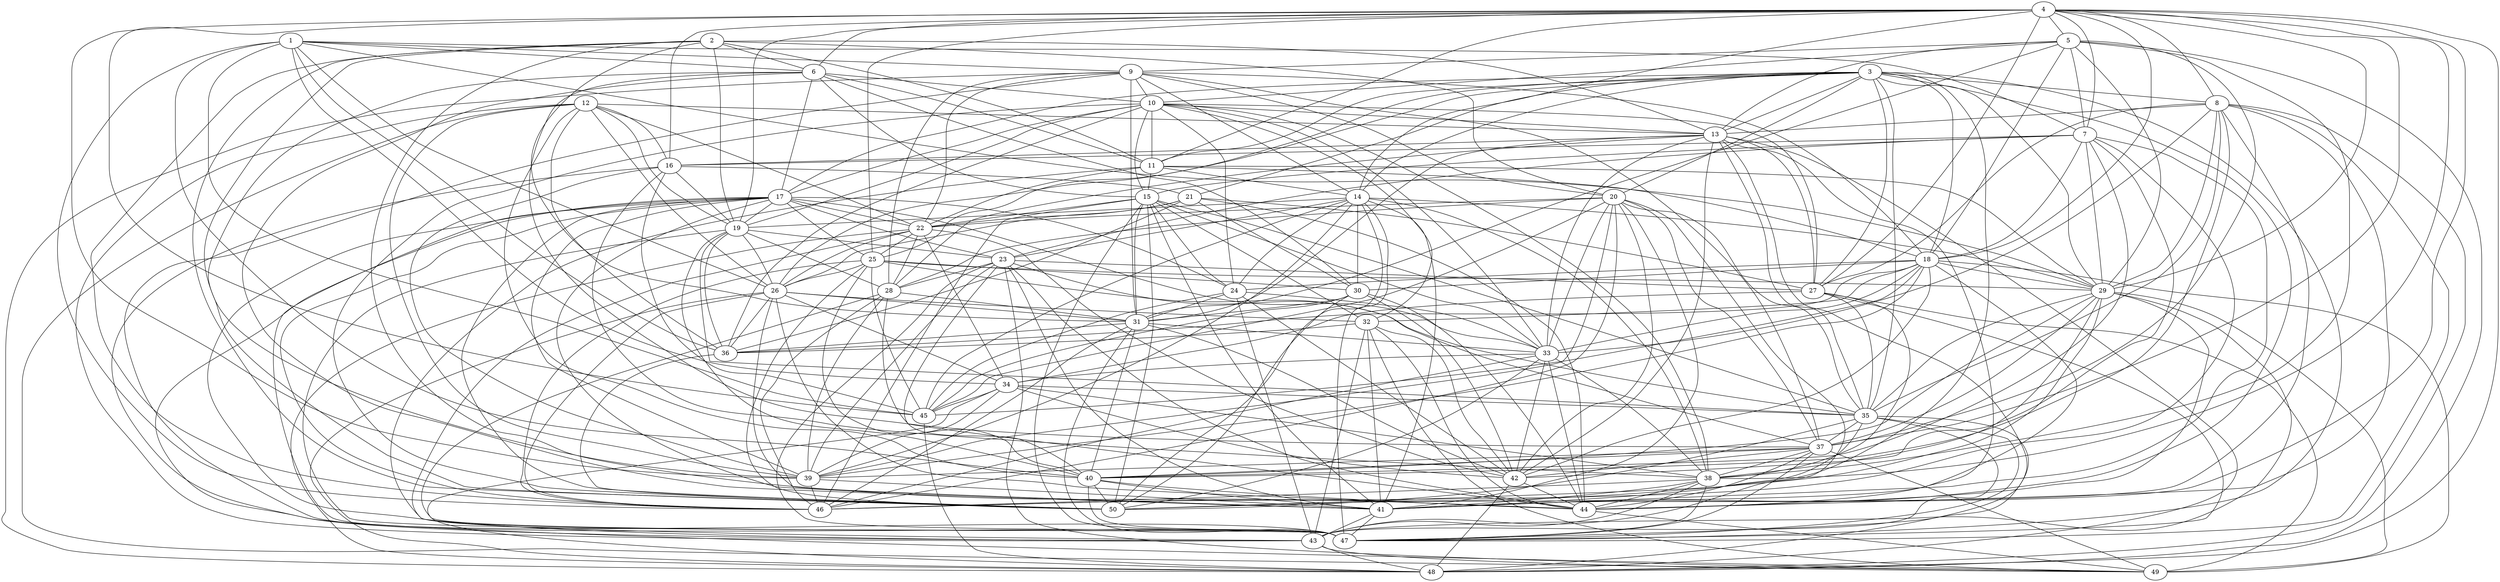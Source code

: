 graph G_1 {
    1;
    2;
    3;
    4;
    5;
    6;
    7;
    8;
    9;
    10;
    11;
    12;
    13;
    14;
    15;
    16;
    17;
    18;
    19;
    20;
    21;
    22;
    23;
    24;
    25;
    26;
    27;
    28;
    29;
    30;
    31;
    32;
    33;
    34;
    35;
    36;
    37;
    38;
    39;
    40;
    41;
    42;
    43;
    44;
    45;
    46;
    47;
    48;
    49;
    50;
    1 -- 6;
    1 -- 7;
    1 -- 9;
    1 -- 26;
    1 -- 29;
    1 -- 34;
    1 -- 36;
    1 -- 40;
    1 -- 45;
    1 -- 46;
    2 -- 6;
    2 -- 11;
    2 -- 13;
    2 -- 19;
    2 -- 20;
    2 -- 31;
    2 -- 39;
    2 -- 44;
    2 -- 46;
    2 -- 50;
    3 -- 8;
    3 -- 11;
    3 -- 13;
    3 -- 14;
    3 -- 17;
    3 -- 18;
    3 -- 20;
    3 -- 21;
    3 -- 25;
    3 -- 26;
    3 -- 27;
    3 -- 29;
    3 -- 35;
    3 -- 41;
    3 -- 47;
    3 -- 50;
    4 -- 5;
    4 -- 6;
    4 -- 7;
    4 -- 8;
    4 -- 11;
    4 -- 14;
    4 -- 16;
    4 -- 18;
    4 -- 19;
    4 -- 25;
    4 -- 27;
    4 -- 29;
    4 -- 37;
    4 -- 38;
    4 -- 39;
    4 -- 41;
    4 -- 45;
    4 -- 48;
    5 -- 7;
    5 -- 9;
    5 -- 10;
    5 -- 13;
    5 -- 18;
    5 -- 29;
    5 -- 31;
    5 -- 37;
    5 -- 38;
    5 -- 48;
    6 -- 10;
    6 -- 11;
    6 -- 15;
    6 -- 17;
    6 -- 30;
    6 -- 37;
    6 -- 41;
    6 -- 50;
    7 -- 15;
    7 -- 16;
    7 -- 18;
    7 -- 23;
    7 -- 29;
    7 -- 40;
    7 -- 41;
    7 -- 42;
    7 -- 46;
    8 -- 13;
    8 -- 27;
    8 -- 29;
    8 -- 33;
    8 -- 35;
    8 -- 40;
    8 -- 41;
    8 -- 44;
    8 -- 47;
    8 -- 48;
    9 -- 10;
    9 -- 14;
    9 -- 18;
    9 -- 20;
    9 -- 22;
    9 -- 28;
    9 -- 31;
    9 -- 37;
    9 -- 47;
    9 -- 48;
    10 -- 11;
    10 -- 13;
    10 -- 15;
    10 -- 17;
    10 -- 19;
    10 -- 24;
    10 -- 27;
    10 -- 32;
    10 -- 33;
    10 -- 36;
    10 -- 38;
    10 -- 50;
    11 -- 14;
    11 -- 15;
    11 -- 18;
    11 -- 22;
    11 -- 29;
    11 -- 47;
    12 -- 13;
    12 -- 16;
    12 -- 19;
    12 -- 22;
    12 -- 26;
    12 -- 36;
    12 -- 39;
    12 -- 40;
    12 -- 43;
    12 -- 49;
    13 -- 16;
    13 -- 27;
    13 -- 28;
    13 -- 31;
    13 -- 33;
    13 -- 35;
    13 -- 42;
    13 -- 44;
    13 -- 47;
    13 -- 48;
    14 -- 19;
    14 -- 23;
    14 -- 24;
    14 -- 29;
    14 -- 30;
    14 -- 38;
    14 -- 39;
    14 -- 41;
    14 -- 45;
    14 -- 47;
    14 -- 50;
    15 -- 22;
    15 -- 24;
    15 -- 31;
    15 -- 32;
    15 -- 33;
    15 -- 35;
    15 -- 41;
    15 -- 46;
    15 -- 47;
    15 -- 50;
    16 -- 19;
    16 -- 21;
    16 -- 38;
    16 -- 39;
    16 -- 43;
    16 -- 45;
    17 -- 19;
    17 -- 22;
    17 -- 23;
    17 -- 24;
    17 -- 25;
    17 -- 33;
    17 -- 39;
    17 -- 41;
    17 -- 43;
    17 -- 46;
    17 -- 47;
    17 -- 49;
    17 -- 50;
    18 -- 24;
    18 -- 29;
    18 -- 30;
    18 -- 32;
    18 -- 33;
    18 -- 36;
    18 -- 39;
    18 -- 42;
    18 -- 45;
    18 -- 49;
    18 -- 50;
    19 -- 23;
    19 -- 26;
    19 -- 28;
    19 -- 35;
    19 -- 36;
    19 -- 40;
    19 -- 47;
    20 -- 22;
    20 -- 28;
    20 -- 33;
    20 -- 35;
    20 -- 37;
    20 -- 39;
    20 -- 41;
    20 -- 42;
    20 -- 43;
    20 -- 45;
    20 -- 46;
    21 -- 22;
    21 -- 26;
    21 -- 27;
    21 -- 30;
    21 -- 36;
    21 -- 44;
    22 -- 25;
    22 -- 26;
    22 -- 28;
    22 -- 34;
    22 -- 42;
    22 -- 43;
    22 -- 48;
    23 -- 27;
    23 -- 28;
    23 -- 37;
    23 -- 39;
    23 -- 40;
    23 -- 41;
    23 -- 44;
    23 -- 47;
    23 -- 49;
    24 -- 31;
    24 -- 33;
    24 -- 42;
    24 -- 43;
    24 -- 45;
    25 -- 26;
    25 -- 29;
    25 -- 30;
    25 -- 35;
    25 -- 40;
    25 -- 45;
    25 -- 46;
    25 -- 50;
    26 -- 31;
    26 -- 32;
    26 -- 34;
    26 -- 36;
    26 -- 41;
    26 -- 44;
    26 -- 46;
    26 -- 48;
    27 -- 34;
    27 -- 35;
    27 -- 38;
    27 -- 47;
    27 -- 49;
    28 -- 31;
    28 -- 39;
    28 -- 44;
    28 -- 46;
    28 -- 47;
    29 -- 35;
    29 -- 37;
    29 -- 38;
    29 -- 40;
    29 -- 43;
    29 -- 44;
    29 -- 46;
    29 -- 49;
    30 -- 31;
    30 -- 42;
    30 -- 44;
    30 -- 45;
    30 -- 50;
    31 -- 33;
    31 -- 36;
    31 -- 40;
    31 -- 42;
    31 -- 46;
    31 -- 47;
    32 -- 36;
    32 -- 41;
    32 -- 42;
    32 -- 43;
    32 -- 44;
    32 -- 49;
    33 -- 34;
    33 -- 38;
    33 -- 42;
    33 -- 44;
    33 -- 46;
    33 -- 50;
    34 -- 35;
    34 -- 38;
    34 -- 39;
    34 -- 42;
    34 -- 45;
    34 -- 48;
    35 -- 37;
    35 -- 41;
    35 -- 43;
    35 -- 47;
    35 -- 48;
    35 -- 50;
    36 -- 50;
    37 -- 38;
    37 -- 39;
    37 -- 40;
    37 -- 42;
    37 -- 44;
    37 -- 47;
    37 -- 49;
    38 -- 41;
    38 -- 43;
    38 -- 44;
    38 -- 46;
    38 -- 47;
    39 -- 41;
    39 -- 46;
    40 -- 41;
    40 -- 44;
    40 -- 47;
    40 -- 50;
    41 -- 43;
    41 -- 47;
    42 -- 44;
    42 -- 48;
    43 -- 48;
    43 -- 49;
    44 -- 49;
    45 -- 48;
}